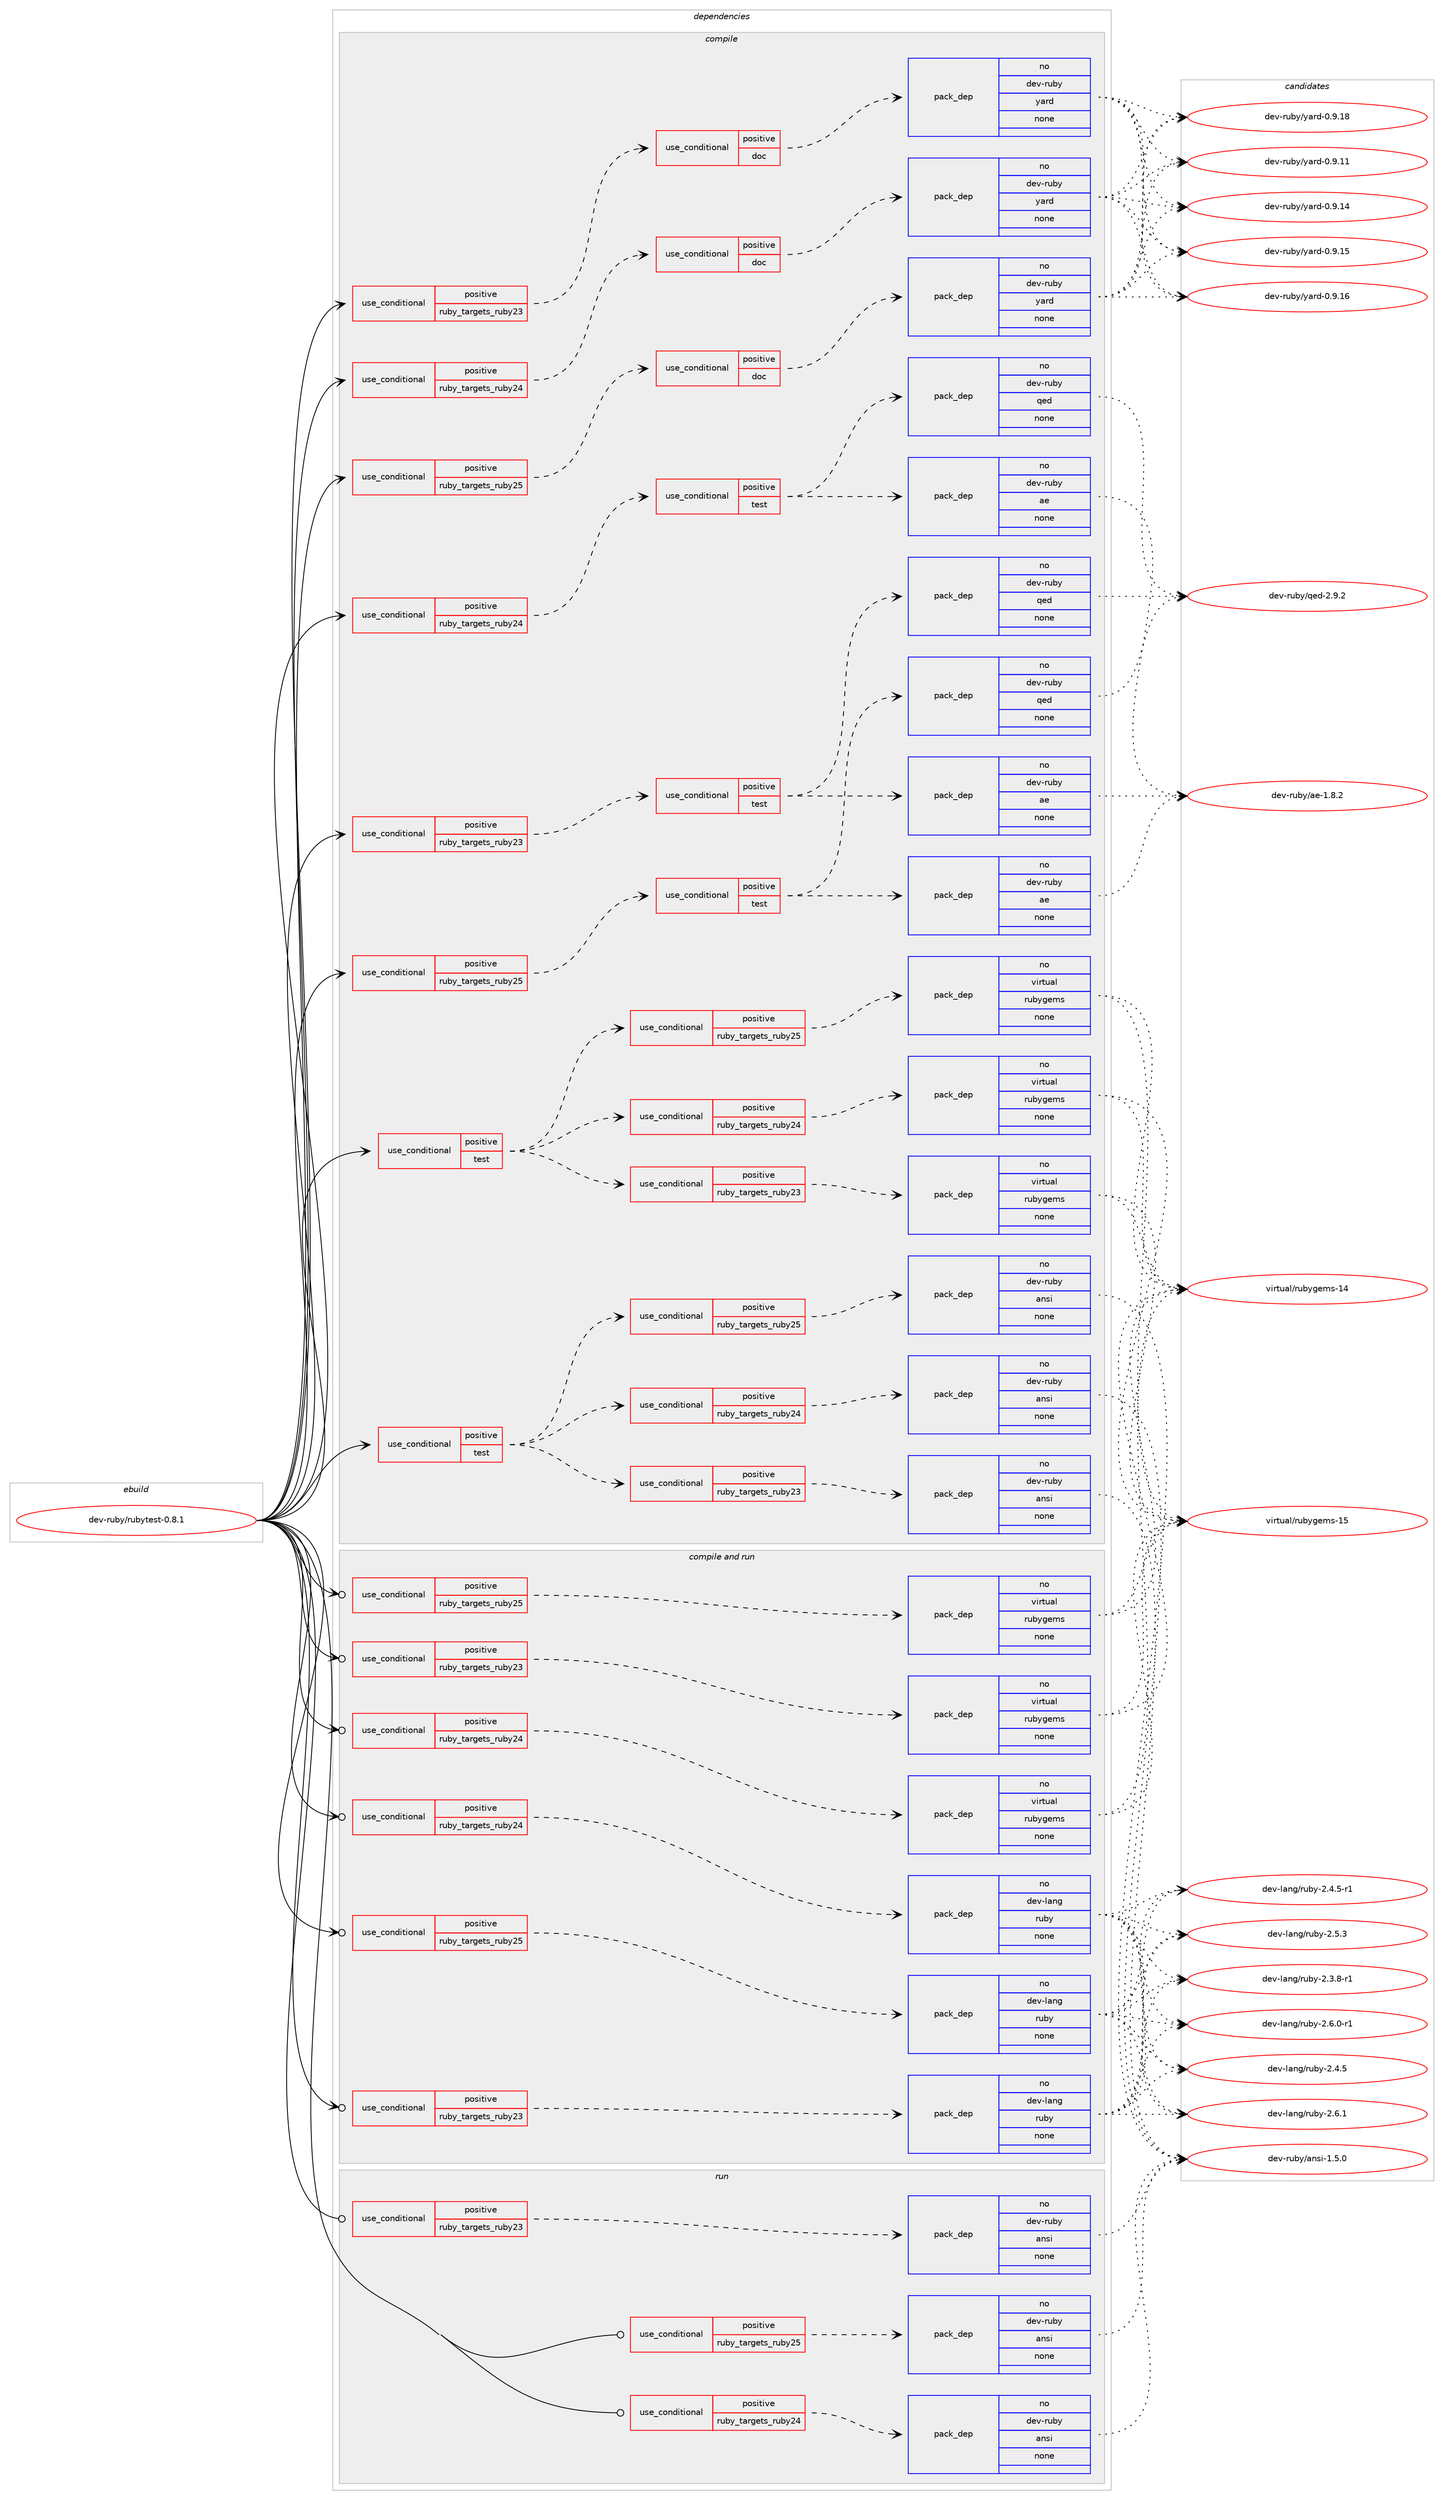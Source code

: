 digraph prolog {

# *************
# Graph options
# *************

newrank=true;
concentrate=true;
compound=true;
graph [rankdir=LR,fontname=Helvetica,fontsize=10,ranksep=1.5];#, ranksep=2.5, nodesep=0.2];
edge  [arrowhead=vee];
node  [fontname=Helvetica,fontsize=10];

# **********
# The ebuild
# **********

subgraph cluster_leftcol {
color=gray;
rank=same;
label=<<i>ebuild</i>>;
id [label="dev-ruby/rubytest-0.8.1", color=red, width=4, href="../dev-ruby/rubytest-0.8.1.svg"];
}

# ****************
# The dependencies
# ****************

subgraph cluster_midcol {
color=gray;
label=<<i>dependencies</i>>;
subgraph cluster_compile {
fillcolor="#eeeeee";
style=filled;
label=<<i>compile</i>>;
subgraph cond416880 {
dependency1526785 [label=<<TABLE BORDER="0" CELLBORDER="1" CELLSPACING="0" CELLPADDING="4"><TR><TD ROWSPAN="3" CELLPADDING="10">use_conditional</TD></TR><TR><TD>positive</TD></TR><TR><TD>ruby_targets_ruby23</TD></TR></TABLE>>, shape=none, color=red];
subgraph cond416881 {
dependency1526786 [label=<<TABLE BORDER="0" CELLBORDER="1" CELLSPACING="0" CELLPADDING="4"><TR><TD ROWSPAN="3" CELLPADDING="10">use_conditional</TD></TR><TR><TD>positive</TD></TR><TR><TD>doc</TD></TR></TABLE>>, shape=none, color=red];
subgraph pack1086399 {
dependency1526787 [label=<<TABLE BORDER="0" CELLBORDER="1" CELLSPACING="0" CELLPADDING="4" WIDTH="220"><TR><TD ROWSPAN="6" CELLPADDING="30">pack_dep</TD></TR><TR><TD WIDTH="110">no</TD></TR><TR><TD>dev-ruby</TD></TR><TR><TD>yard</TD></TR><TR><TD>none</TD></TR><TR><TD></TD></TR></TABLE>>, shape=none, color=blue];
}
dependency1526786:e -> dependency1526787:w [weight=20,style="dashed",arrowhead="vee"];
}
dependency1526785:e -> dependency1526786:w [weight=20,style="dashed",arrowhead="vee"];
}
id:e -> dependency1526785:w [weight=20,style="solid",arrowhead="vee"];
subgraph cond416882 {
dependency1526788 [label=<<TABLE BORDER="0" CELLBORDER="1" CELLSPACING="0" CELLPADDING="4"><TR><TD ROWSPAN="3" CELLPADDING="10">use_conditional</TD></TR><TR><TD>positive</TD></TR><TR><TD>ruby_targets_ruby23</TD></TR></TABLE>>, shape=none, color=red];
subgraph cond416883 {
dependency1526789 [label=<<TABLE BORDER="0" CELLBORDER="1" CELLSPACING="0" CELLPADDING="4"><TR><TD ROWSPAN="3" CELLPADDING="10">use_conditional</TD></TR><TR><TD>positive</TD></TR><TR><TD>test</TD></TR></TABLE>>, shape=none, color=red];
subgraph pack1086400 {
dependency1526790 [label=<<TABLE BORDER="0" CELLBORDER="1" CELLSPACING="0" CELLPADDING="4" WIDTH="220"><TR><TD ROWSPAN="6" CELLPADDING="30">pack_dep</TD></TR><TR><TD WIDTH="110">no</TD></TR><TR><TD>dev-ruby</TD></TR><TR><TD>ae</TD></TR><TR><TD>none</TD></TR><TR><TD></TD></TR></TABLE>>, shape=none, color=blue];
}
dependency1526789:e -> dependency1526790:w [weight=20,style="dashed",arrowhead="vee"];
subgraph pack1086401 {
dependency1526791 [label=<<TABLE BORDER="0" CELLBORDER="1" CELLSPACING="0" CELLPADDING="4" WIDTH="220"><TR><TD ROWSPAN="6" CELLPADDING="30">pack_dep</TD></TR><TR><TD WIDTH="110">no</TD></TR><TR><TD>dev-ruby</TD></TR><TR><TD>qed</TD></TR><TR><TD>none</TD></TR><TR><TD></TD></TR></TABLE>>, shape=none, color=blue];
}
dependency1526789:e -> dependency1526791:w [weight=20,style="dashed",arrowhead="vee"];
}
dependency1526788:e -> dependency1526789:w [weight=20,style="dashed",arrowhead="vee"];
}
id:e -> dependency1526788:w [weight=20,style="solid",arrowhead="vee"];
subgraph cond416884 {
dependency1526792 [label=<<TABLE BORDER="0" CELLBORDER="1" CELLSPACING="0" CELLPADDING="4"><TR><TD ROWSPAN="3" CELLPADDING="10">use_conditional</TD></TR><TR><TD>positive</TD></TR><TR><TD>ruby_targets_ruby24</TD></TR></TABLE>>, shape=none, color=red];
subgraph cond416885 {
dependency1526793 [label=<<TABLE BORDER="0" CELLBORDER="1" CELLSPACING="0" CELLPADDING="4"><TR><TD ROWSPAN="3" CELLPADDING="10">use_conditional</TD></TR><TR><TD>positive</TD></TR><TR><TD>doc</TD></TR></TABLE>>, shape=none, color=red];
subgraph pack1086402 {
dependency1526794 [label=<<TABLE BORDER="0" CELLBORDER="1" CELLSPACING="0" CELLPADDING="4" WIDTH="220"><TR><TD ROWSPAN="6" CELLPADDING="30">pack_dep</TD></TR><TR><TD WIDTH="110">no</TD></TR><TR><TD>dev-ruby</TD></TR><TR><TD>yard</TD></TR><TR><TD>none</TD></TR><TR><TD></TD></TR></TABLE>>, shape=none, color=blue];
}
dependency1526793:e -> dependency1526794:w [weight=20,style="dashed",arrowhead="vee"];
}
dependency1526792:e -> dependency1526793:w [weight=20,style="dashed",arrowhead="vee"];
}
id:e -> dependency1526792:w [weight=20,style="solid",arrowhead="vee"];
subgraph cond416886 {
dependency1526795 [label=<<TABLE BORDER="0" CELLBORDER="1" CELLSPACING="0" CELLPADDING="4"><TR><TD ROWSPAN="3" CELLPADDING="10">use_conditional</TD></TR><TR><TD>positive</TD></TR><TR><TD>ruby_targets_ruby24</TD></TR></TABLE>>, shape=none, color=red];
subgraph cond416887 {
dependency1526796 [label=<<TABLE BORDER="0" CELLBORDER="1" CELLSPACING="0" CELLPADDING="4"><TR><TD ROWSPAN="3" CELLPADDING="10">use_conditional</TD></TR><TR><TD>positive</TD></TR><TR><TD>test</TD></TR></TABLE>>, shape=none, color=red];
subgraph pack1086403 {
dependency1526797 [label=<<TABLE BORDER="0" CELLBORDER="1" CELLSPACING="0" CELLPADDING="4" WIDTH="220"><TR><TD ROWSPAN="6" CELLPADDING="30">pack_dep</TD></TR><TR><TD WIDTH="110">no</TD></TR><TR><TD>dev-ruby</TD></TR><TR><TD>ae</TD></TR><TR><TD>none</TD></TR><TR><TD></TD></TR></TABLE>>, shape=none, color=blue];
}
dependency1526796:e -> dependency1526797:w [weight=20,style="dashed",arrowhead="vee"];
subgraph pack1086404 {
dependency1526798 [label=<<TABLE BORDER="0" CELLBORDER="1" CELLSPACING="0" CELLPADDING="4" WIDTH="220"><TR><TD ROWSPAN="6" CELLPADDING="30">pack_dep</TD></TR><TR><TD WIDTH="110">no</TD></TR><TR><TD>dev-ruby</TD></TR><TR><TD>qed</TD></TR><TR><TD>none</TD></TR><TR><TD></TD></TR></TABLE>>, shape=none, color=blue];
}
dependency1526796:e -> dependency1526798:w [weight=20,style="dashed",arrowhead="vee"];
}
dependency1526795:e -> dependency1526796:w [weight=20,style="dashed",arrowhead="vee"];
}
id:e -> dependency1526795:w [weight=20,style="solid",arrowhead="vee"];
subgraph cond416888 {
dependency1526799 [label=<<TABLE BORDER="0" CELLBORDER="1" CELLSPACING="0" CELLPADDING="4"><TR><TD ROWSPAN="3" CELLPADDING="10">use_conditional</TD></TR><TR><TD>positive</TD></TR><TR><TD>ruby_targets_ruby25</TD></TR></TABLE>>, shape=none, color=red];
subgraph cond416889 {
dependency1526800 [label=<<TABLE BORDER="0" CELLBORDER="1" CELLSPACING="0" CELLPADDING="4"><TR><TD ROWSPAN="3" CELLPADDING="10">use_conditional</TD></TR><TR><TD>positive</TD></TR><TR><TD>doc</TD></TR></TABLE>>, shape=none, color=red];
subgraph pack1086405 {
dependency1526801 [label=<<TABLE BORDER="0" CELLBORDER="1" CELLSPACING="0" CELLPADDING="4" WIDTH="220"><TR><TD ROWSPAN="6" CELLPADDING="30">pack_dep</TD></TR><TR><TD WIDTH="110">no</TD></TR><TR><TD>dev-ruby</TD></TR><TR><TD>yard</TD></TR><TR><TD>none</TD></TR><TR><TD></TD></TR></TABLE>>, shape=none, color=blue];
}
dependency1526800:e -> dependency1526801:w [weight=20,style="dashed",arrowhead="vee"];
}
dependency1526799:e -> dependency1526800:w [weight=20,style="dashed",arrowhead="vee"];
}
id:e -> dependency1526799:w [weight=20,style="solid",arrowhead="vee"];
subgraph cond416890 {
dependency1526802 [label=<<TABLE BORDER="0" CELLBORDER="1" CELLSPACING="0" CELLPADDING="4"><TR><TD ROWSPAN="3" CELLPADDING="10">use_conditional</TD></TR><TR><TD>positive</TD></TR><TR><TD>ruby_targets_ruby25</TD></TR></TABLE>>, shape=none, color=red];
subgraph cond416891 {
dependency1526803 [label=<<TABLE BORDER="0" CELLBORDER="1" CELLSPACING="0" CELLPADDING="4"><TR><TD ROWSPAN="3" CELLPADDING="10">use_conditional</TD></TR><TR><TD>positive</TD></TR><TR><TD>test</TD></TR></TABLE>>, shape=none, color=red];
subgraph pack1086406 {
dependency1526804 [label=<<TABLE BORDER="0" CELLBORDER="1" CELLSPACING="0" CELLPADDING="4" WIDTH="220"><TR><TD ROWSPAN="6" CELLPADDING="30">pack_dep</TD></TR><TR><TD WIDTH="110">no</TD></TR><TR><TD>dev-ruby</TD></TR><TR><TD>ae</TD></TR><TR><TD>none</TD></TR><TR><TD></TD></TR></TABLE>>, shape=none, color=blue];
}
dependency1526803:e -> dependency1526804:w [weight=20,style="dashed",arrowhead="vee"];
subgraph pack1086407 {
dependency1526805 [label=<<TABLE BORDER="0" CELLBORDER="1" CELLSPACING="0" CELLPADDING="4" WIDTH="220"><TR><TD ROWSPAN="6" CELLPADDING="30">pack_dep</TD></TR><TR><TD WIDTH="110">no</TD></TR><TR><TD>dev-ruby</TD></TR><TR><TD>qed</TD></TR><TR><TD>none</TD></TR><TR><TD></TD></TR></TABLE>>, shape=none, color=blue];
}
dependency1526803:e -> dependency1526805:w [weight=20,style="dashed",arrowhead="vee"];
}
dependency1526802:e -> dependency1526803:w [weight=20,style="dashed",arrowhead="vee"];
}
id:e -> dependency1526802:w [weight=20,style="solid",arrowhead="vee"];
subgraph cond416892 {
dependency1526806 [label=<<TABLE BORDER="0" CELLBORDER="1" CELLSPACING="0" CELLPADDING="4"><TR><TD ROWSPAN="3" CELLPADDING="10">use_conditional</TD></TR><TR><TD>positive</TD></TR><TR><TD>test</TD></TR></TABLE>>, shape=none, color=red];
subgraph cond416893 {
dependency1526807 [label=<<TABLE BORDER="0" CELLBORDER="1" CELLSPACING="0" CELLPADDING="4"><TR><TD ROWSPAN="3" CELLPADDING="10">use_conditional</TD></TR><TR><TD>positive</TD></TR><TR><TD>ruby_targets_ruby23</TD></TR></TABLE>>, shape=none, color=red];
subgraph pack1086408 {
dependency1526808 [label=<<TABLE BORDER="0" CELLBORDER="1" CELLSPACING="0" CELLPADDING="4" WIDTH="220"><TR><TD ROWSPAN="6" CELLPADDING="30">pack_dep</TD></TR><TR><TD WIDTH="110">no</TD></TR><TR><TD>dev-ruby</TD></TR><TR><TD>ansi</TD></TR><TR><TD>none</TD></TR><TR><TD></TD></TR></TABLE>>, shape=none, color=blue];
}
dependency1526807:e -> dependency1526808:w [weight=20,style="dashed",arrowhead="vee"];
}
dependency1526806:e -> dependency1526807:w [weight=20,style="dashed",arrowhead="vee"];
subgraph cond416894 {
dependency1526809 [label=<<TABLE BORDER="0" CELLBORDER="1" CELLSPACING="0" CELLPADDING="4"><TR><TD ROWSPAN="3" CELLPADDING="10">use_conditional</TD></TR><TR><TD>positive</TD></TR><TR><TD>ruby_targets_ruby24</TD></TR></TABLE>>, shape=none, color=red];
subgraph pack1086409 {
dependency1526810 [label=<<TABLE BORDER="0" CELLBORDER="1" CELLSPACING="0" CELLPADDING="4" WIDTH="220"><TR><TD ROWSPAN="6" CELLPADDING="30">pack_dep</TD></TR><TR><TD WIDTH="110">no</TD></TR><TR><TD>dev-ruby</TD></TR><TR><TD>ansi</TD></TR><TR><TD>none</TD></TR><TR><TD></TD></TR></TABLE>>, shape=none, color=blue];
}
dependency1526809:e -> dependency1526810:w [weight=20,style="dashed",arrowhead="vee"];
}
dependency1526806:e -> dependency1526809:w [weight=20,style="dashed",arrowhead="vee"];
subgraph cond416895 {
dependency1526811 [label=<<TABLE BORDER="0" CELLBORDER="1" CELLSPACING="0" CELLPADDING="4"><TR><TD ROWSPAN="3" CELLPADDING="10">use_conditional</TD></TR><TR><TD>positive</TD></TR><TR><TD>ruby_targets_ruby25</TD></TR></TABLE>>, shape=none, color=red];
subgraph pack1086410 {
dependency1526812 [label=<<TABLE BORDER="0" CELLBORDER="1" CELLSPACING="0" CELLPADDING="4" WIDTH="220"><TR><TD ROWSPAN="6" CELLPADDING="30">pack_dep</TD></TR><TR><TD WIDTH="110">no</TD></TR><TR><TD>dev-ruby</TD></TR><TR><TD>ansi</TD></TR><TR><TD>none</TD></TR><TR><TD></TD></TR></TABLE>>, shape=none, color=blue];
}
dependency1526811:e -> dependency1526812:w [weight=20,style="dashed",arrowhead="vee"];
}
dependency1526806:e -> dependency1526811:w [weight=20,style="dashed",arrowhead="vee"];
}
id:e -> dependency1526806:w [weight=20,style="solid",arrowhead="vee"];
subgraph cond416896 {
dependency1526813 [label=<<TABLE BORDER="0" CELLBORDER="1" CELLSPACING="0" CELLPADDING="4"><TR><TD ROWSPAN="3" CELLPADDING="10">use_conditional</TD></TR><TR><TD>positive</TD></TR><TR><TD>test</TD></TR></TABLE>>, shape=none, color=red];
subgraph cond416897 {
dependency1526814 [label=<<TABLE BORDER="0" CELLBORDER="1" CELLSPACING="0" CELLPADDING="4"><TR><TD ROWSPAN="3" CELLPADDING="10">use_conditional</TD></TR><TR><TD>positive</TD></TR><TR><TD>ruby_targets_ruby23</TD></TR></TABLE>>, shape=none, color=red];
subgraph pack1086411 {
dependency1526815 [label=<<TABLE BORDER="0" CELLBORDER="1" CELLSPACING="0" CELLPADDING="4" WIDTH="220"><TR><TD ROWSPAN="6" CELLPADDING="30">pack_dep</TD></TR><TR><TD WIDTH="110">no</TD></TR><TR><TD>virtual</TD></TR><TR><TD>rubygems</TD></TR><TR><TD>none</TD></TR><TR><TD></TD></TR></TABLE>>, shape=none, color=blue];
}
dependency1526814:e -> dependency1526815:w [weight=20,style="dashed",arrowhead="vee"];
}
dependency1526813:e -> dependency1526814:w [weight=20,style="dashed",arrowhead="vee"];
subgraph cond416898 {
dependency1526816 [label=<<TABLE BORDER="0" CELLBORDER="1" CELLSPACING="0" CELLPADDING="4"><TR><TD ROWSPAN="3" CELLPADDING="10">use_conditional</TD></TR><TR><TD>positive</TD></TR><TR><TD>ruby_targets_ruby24</TD></TR></TABLE>>, shape=none, color=red];
subgraph pack1086412 {
dependency1526817 [label=<<TABLE BORDER="0" CELLBORDER="1" CELLSPACING="0" CELLPADDING="4" WIDTH="220"><TR><TD ROWSPAN="6" CELLPADDING="30">pack_dep</TD></TR><TR><TD WIDTH="110">no</TD></TR><TR><TD>virtual</TD></TR><TR><TD>rubygems</TD></TR><TR><TD>none</TD></TR><TR><TD></TD></TR></TABLE>>, shape=none, color=blue];
}
dependency1526816:e -> dependency1526817:w [weight=20,style="dashed",arrowhead="vee"];
}
dependency1526813:e -> dependency1526816:w [weight=20,style="dashed",arrowhead="vee"];
subgraph cond416899 {
dependency1526818 [label=<<TABLE BORDER="0" CELLBORDER="1" CELLSPACING="0" CELLPADDING="4"><TR><TD ROWSPAN="3" CELLPADDING="10">use_conditional</TD></TR><TR><TD>positive</TD></TR><TR><TD>ruby_targets_ruby25</TD></TR></TABLE>>, shape=none, color=red];
subgraph pack1086413 {
dependency1526819 [label=<<TABLE BORDER="0" CELLBORDER="1" CELLSPACING="0" CELLPADDING="4" WIDTH="220"><TR><TD ROWSPAN="6" CELLPADDING="30">pack_dep</TD></TR><TR><TD WIDTH="110">no</TD></TR><TR><TD>virtual</TD></TR><TR><TD>rubygems</TD></TR><TR><TD>none</TD></TR><TR><TD></TD></TR></TABLE>>, shape=none, color=blue];
}
dependency1526818:e -> dependency1526819:w [weight=20,style="dashed",arrowhead="vee"];
}
dependency1526813:e -> dependency1526818:w [weight=20,style="dashed",arrowhead="vee"];
}
id:e -> dependency1526813:w [weight=20,style="solid",arrowhead="vee"];
}
subgraph cluster_compileandrun {
fillcolor="#eeeeee";
style=filled;
label=<<i>compile and run</i>>;
subgraph cond416900 {
dependency1526820 [label=<<TABLE BORDER="0" CELLBORDER="1" CELLSPACING="0" CELLPADDING="4"><TR><TD ROWSPAN="3" CELLPADDING="10">use_conditional</TD></TR><TR><TD>positive</TD></TR><TR><TD>ruby_targets_ruby23</TD></TR></TABLE>>, shape=none, color=red];
subgraph pack1086414 {
dependency1526821 [label=<<TABLE BORDER="0" CELLBORDER="1" CELLSPACING="0" CELLPADDING="4" WIDTH="220"><TR><TD ROWSPAN="6" CELLPADDING="30">pack_dep</TD></TR><TR><TD WIDTH="110">no</TD></TR><TR><TD>dev-lang</TD></TR><TR><TD>ruby</TD></TR><TR><TD>none</TD></TR><TR><TD></TD></TR></TABLE>>, shape=none, color=blue];
}
dependency1526820:e -> dependency1526821:w [weight=20,style="dashed",arrowhead="vee"];
}
id:e -> dependency1526820:w [weight=20,style="solid",arrowhead="odotvee"];
subgraph cond416901 {
dependency1526822 [label=<<TABLE BORDER="0" CELLBORDER="1" CELLSPACING="0" CELLPADDING="4"><TR><TD ROWSPAN="3" CELLPADDING="10">use_conditional</TD></TR><TR><TD>positive</TD></TR><TR><TD>ruby_targets_ruby23</TD></TR></TABLE>>, shape=none, color=red];
subgraph pack1086415 {
dependency1526823 [label=<<TABLE BORDER="0" CELLBORDER="1" CELLSPACING="0" CELLPADDING="4" WIDTH="220"><TR><TD ROWSPAN="6" CELLPADDING="30">pack_dep</TD></TR><TR><TD WIDTH="110">no</TD></TR><TR><TD>virtual</TD></TR><TR><TD>rubygems</TD></TR><TR><TD>none</TD></TR><TR><TD></TD></TR></TABLE>>, shape=none, color=blue];
}
dependency1526822:e -> dependency1526823:w [weight=20,style="dashed",arrowhead="vee"];
}
id:e -> dependency1526822:w [weight=20,style="solid",arrowhead="odotvee"];
subgraph cond416902 {
dependency1526824 [label=<<TABLE BORDER="0" CELLBORDER="1" CELLSPACING="0" CELLPADDING="4"><TR><TD ROWSPAN="3" CELLPADDING="10">use_conditional</TD></TR><TR><TD>positive</TD></TR><TR><TD>ruby_targets_ruby24</TD></TR></TABLE>>, shape=none, color=red];
subgraph pack1086416 {
dependency1526825 [label=<<TABLE BORDER="0" CELLBORDER="1" CELLSPACING="0" CELLPADDING="4" WIDTH="220"><TR><TD ROWSPAN="6" CELLPADDING="30">pack_dep</TD></TR><TR><TD WIDTH="110">no</TD></TR><TR><TD>dev-lang</TD></TR><TR><TD>ruby</TD></TR><TR><TD>none</TD></TR><TR><TD></TD></TR></TABLE>>, shape=none, color=blue];
}
dependency1526824:e -> dependency1526825:w [weight=20,style="dashed",arrowhead="vee"];
}
id:e -> dependency1526824:w [weight=20,style="solid",arrowhead="odotvee"];
subgraph cond416903 {
dependency1526826 [label=<<TABLE BORDER="0" CELLBORDER="1" CELLSPACING="0" CELLPADDING="4"><TR><TD ROWSPAN="3" CELLPADDING="10">use_conditional</TD></TR><TR><TD>positive</TD></TR><TR><TD>ruby_targets_ruby24</TD></TR></TABLE>>, shape=none, color=red];
subgraph pack1086417 {
dependency1526827 [label=<<TABLE BORDER="0" CELLBORDER="1" CELLSPACING="0" CELLPADDING="4" WIDTH="220"><TR><TD ROWSPAN="6" CELLPADDING="30">pack_dep</TD></TR><TR><TD WIDTH="110">no</TD></TR><TR><TD>virtual</TD></TR><TR><TD>rubygems</TD></TR><TR><TD>none</TD></TR><TR><TD></TD></TR></TABLE>>, shape=none, color=blue];
}
dependency1526826:e -> dependency1526827:w [weight=20,style="dashed",arrowhead="vee"];
}
id:e -> dependency1526826:w [weight=20,style="solid",arrowhead="odotvee"];
subgraph cond416904 {
dependency1526828 [label=<<TABLE BORDER="0" CELLBORDER="1" CELLSPACING="0" CELLPADDING="4"><TR><TD ROWSPAN="3" CELLPADDING="10">use_conditional</TD></TR><TR><TD>positive</TD></TR><TR><TD>ruby_targets_ruby25</TD></TR></TABLE>>, shape=none, color=red];
subgraph pack1086418 {
dependency1526829 [label=<<TABLE BORDER="0" CELLBORDER="1" CELLSPACING="0" CELLPADDING="4" WIDTH="220"><TR><TD ROWSPAN="6" CELLPADDING="30">pack_dep</TD></TR><TR><TD WIDTH="110">no</TD></TR><TR><TD>dev-lang</TD></TR><TR><TD>ruby</TD></TR><TR><TD>none</TD></TR><TR><TD></TD></TR></TABLE>>, shape=none, color=blue];
}
dependency1526828:e -> dependency1526829:w [weight=20,style="dashed",arrowhead="vee"];
}
id:e -> dependency1526828:w [weight=20,style="solid",arrowhead="odotvee"];
subgraph cond416905 {
dependency1526830 [label=<<TABLE BORDER="0" CELLBORDER="1" CELLSPACING="0" CELLPADDING="4"><TR><TD ROWSPAN="3" CELLPADDING="10">use_conditional</TD></TR><TR><TD>positive</TD></TR><TR><TD>ruby_targets_ruby25</TD></TR></TABLE>>, shape=none, color=red];
subgraph pack1086419 {
dependency1526831 [label=<<TABLE BORDER="0" CELLBORDER="1" CELLSPACING="0" CELLPADDING="4" WIDTH="220"><TR><TD ROWSPAN="6" CELLPADDING="30">pack_dep</TD></TR><TR><TD WIDTH="110">no</TD></TR><TR><TD>virtual</TD></TR><TR><TD>rubygems</TD></TR><TR><TD>none</TD></TR><TR><TD></TD></TR></TABLE>>, shape=none, color=blue];
}
dependency1526830:e -> dependency1526831:w [weight=20,style="dashed",arrowhead="vee"];
}
id:e -> dependency1526830:w [weight=20,style="solid",arrowhead="odotvee"];
}
subgraph cluster_run {
fillcolor="#eeeeee";
style=filled;
label=<<i>run</i>>;
subgraph cond416906 {
dependency1526832 [label=<<TABLE BORDER="0" CELLBORDER="1" CELLSPACING="0" CELLPADDING="4"><TR><TD ROWSPAN="3" CELLPADDING="10">use_conditional</TD></TR><TR><TD>positive</TD></TR><TR><TD>ruby_targets_ruby23</TD></TR></TABLE>>, shape=none, color=red];
subgraph pack1086420 {
dependency1526833 [label=<<TABLE BORDER="0" CELLBORDER="1" CELLSPACING="0" CELLPADDING="4" WIDTH="220"><TR><TD ROWSPAN="6" CELLPADDING="30">pack_dep</TD></TR><TR><TD WIDTH="110">no</TD></TR><TR><TD>dev-ruby</TD></TR><TR><TD>ansi</TD></TR><TR><TD>none</TD></TR><TR><TD></TD></TR></TABLE>>, shape=none, color=blue];
}
dependency1526832:e -> dependency1526833:w [weight=20,style="dashed",arrowhead="vee"];
}
id:e -> dependency1526832:w [weight=20,style="solid",arrowhead="odot"];
subgraph cond416907 {
dependency1526834 [label=<<TABLE BORDER="0" CELLBORDER="1" CELLSPACING="0" CELLPADDING="4"><TR><TD ROWSPAN="3" CELLPADDING="10">use_conditional</TD></TR><TR><TD>positive</TD></TR><TR><TD>ruby_targets_ruby24</TD></TR></TABLE>>, shape=none, color=red];
subgraph pack1086421 {
dependency1526835 [label=<<TABLE BORDER="0" CELLBORDER="1" CELLSPACING="0" CELLPADDING="4" WIDTH="220"><TR><TD ROWSPAN="6" CELLPADDING="30">pack_dep</TD></TR><TR><TD WIDTH="110">no</TD></TR><TR><TD>dev-ruby</TD></TR><TR><TD>ansi</TD></TR><TR><TD>none</TD></TR><TR><TD></TD></TR></TABLE>>, shape=none, color=blue];
}
dependency1526834:e -> dependency1526835:w [weight=20,style="dashed",arrowhead="vee"];
}
id:e -> dependency1526834:w [weight=20,style="solid",arrowhead="odot"];
subgraph cond416908 {
dependency1526836 [label=<<TABLE BORDER="0" CELLBORDER="1" CELLSPACING="0" CELLPADDING="4"><TR><TD ROWSPAN="3" CELLPADDING="10">use_conditional</TD></TR><TR><TD>positive</TD></TR><TR><TD>ruby_targets_ruby25</TD></TR></TABLE>>, shape=none, color=red];
subgraph pack1086422 {
dependency1526837 [label=<<TABLE BORDER="0" CELLBORDER="1" CELLSPACING="0" CELLPADDING="4" WIDTH="220"><TR><TD ROWSPAN="6" CELLPADDING="30">pack_dep</TD></TR><TR><TD WIDTH="110">no</TD></TR><TR><TD>dev-ruby</TD></TR><TR><TD>ansi</TD></TR><TR><TD>none</TD></TR><TR><TD></TD></TR></TABLE>>, shape=none, color=blue];
}
dependency1526836:e -> dependency1526837:w [weight=20,style="dashed",arrowhead="vee"];
}
id:e -> dependency1526836:w [weight=20,style="solid",arrowhead="odot"];
}
}

# **************
# The candidates
# **************

subgraph cluster_choices {
rank=same;
color=gray;
label=<<i>candidates</i>>;

subgraph choice1086399 {
color=black;
nodesep=1;
choice1001011184511411798121471219711410045484657464949 [label="dev-ruby/yard-0.9.11", color=red, width=4,href="../dev-ruby/yard-0.9.11.svg"];
choice1001011184511411798121471219711410045484657464952 [label="dev-ruby/yard-0.9.14", color=red, width=4,href="../dev-ruby/yard-0.9.14.svg"];
choice1001011184511411798121471219711410045484657464953 [label="dev-ruby/yard-0.9.15", color=red, width=4,href="../dev-ruby/yard-0.9.15.svg"];
choice1001011184511411798121471219711410045484657464954 [label="dev-ruby/yard-0.9.16", color=red, width=4,href="../dev-ruby/yard-0.9.16.svg"];
choice1001011184511411798121471219711410045484657464956 [label="dev-ruby/yard-0.9.18", color=red, width=4,href="../dev-ruby/yard-0.9.18.svg"];
dependency1526787:e -> choice1001011184511411798121471219711410045484657464949:w [style=dotted,weight="100"];
dependency1526787:e -> choice1001011184511411798121471219711410045484657464952:w [style=dotted,weight="100"];
dependency1526787:e -> choice1001011184511411798121471219711410045484657464953:w [style=dotted,weight="100"];
dependency1526787:e -> choice1001011184511411798121471219711410045484657464954:w [style=dotted,weight="100"];
dependency1526787:e -> choice1001011184511411798121471219711410045484657464956:w [style=dotted,weight="100"];
}
subgraph choice1086400 {
color=black;
nodesep=1;
choice10010111845114117981214797101454946564650 [label="dev-ruby/ae-1.8.2", color=red, width=4,href="../dev-ruby/ae-1.8.2.svg"];
dependency1526790:e -> choice10010111845114117981214797101454946564650:w [style=dotted,weight="100"];
}
subgraph choice1086401 {
color=black;
nodesep=1;
choice100101118451141179812147113101100455046574650 [label="dev-ruby/qed-2.9.2", color=red, width=4,href="../dev-ruby/qed-2.9.2.svg"];
dependency1526791:e -> choice100101118451141179812147113101100455046574650:w [style=dotted,weight="100"];
}
subgraph choice1086402 {
color=black;
nodesep=1;
choice1001011184511411798121471219711410045484657464949 [label="dev-ruby/yard-0.9.11", color=red, width=4,href="../dev-ruby/yard-0.9.11.svg"];
choice1001011184511411798121471219711410045484657464952 [label="dev-ruby/yard-0.9.14", color=red, width=4,href="../dev-ruby/yard-0.9.14.svg"];
choice1001011184511411798121471219711410045484657464953 [label="dev-ruby/yard-0.9.15", color=red, width=4,href="../dev-ruby/yard-0.9.15.svg"];
choice1001011184511411798121471219711410045484657464954 [label="dev-ruby/yard-0.9.16", color=red, width=4,href="../dev-ruby/yard-0.9.16.svg"];
choice1001011184511411798121471219711410045484657464956 [label="dev-ruby/yard-0.9.18", color=red, width=4,href="../dev-ruby/yard-0.9.18.svg"];
dependency1526794:e -> choice1001011184511411798121471219711410045484657464949:w [style=dotted,weight="100"];
dependency1526794:e -> choice1001011184511411798121471219711410045484657464952:w [style=dotted,weight="100"];
dependency1526794:e -> choice1001011184511411798121471219711410045484657464953:w [style=dotted,weight="100"];
dependency1526794:e -> choice1001011184511411798121471219711410045484657464954:w [style=dotted,weight="100"];
dependency1526794:e -> choice1001011184511411798121471219711410045484657464956:w [style=dotted,weight="100"];
}
subgraph choice1086403 {
color=black;
nodesep=1;
choice10010111845114117981214797101454946564650 [label="dev-ruby/ae-1.8.2", color=red, width=4,href="../dev-ruby/ae-1.8.2.svg"];
dependency1526797:e -> choice10010111845114117981214797101454946564650:w [style=dotted,weight="100"];
}
subgraph choice1086404 {
color=black;
nodesep=1;
choice100101118451141179812147113101100455046574650 [label="dev-ruby/qed-2.9.2", color=red, width=4,href="../dev-ruby/qed-2.9.2.svg"];
dependency1526798:e -> choice100101118451141179812147113101100455046574650:w [style=dotted,weight="100"];
}
subgraph choice1086405 {
color=black;
nodesep=1;
choice1001011184511411798121471219711410045484657464949 [label="dev-ruby/yard-0.9.11", color=red, width=4,href="../dev-ruby/yard-0.9.11.svg"];
choice1001011184511411798121471219711410045484657464952 [label="dev-ruby/yard-0.9.14", color=red, width=4,href="../dev-ruby/yard-0.9.14.svg"];
choice1001011184511411798121471219711410045484657464953 [label="dev-ruby/yard-0.9.15", color=red, width=4,href="../dev-ruby/yard-0.9.15.svg"];
choice1001011184511411798121471219711410045484657464954 [label="dev-ruby/yard-0.9.16", color=red, width=4,href="../dev-ruby/yard-0.9.16.svg"];
choice1001011184511411798121471219711410045484657464956 [label="dev-ruby/yard-0.9.18", color=red, width=4,href="../dev-ruby/yard-0.9.18.svg"];
dependency1526801:e -> choice1001011184511411798121471219711410045484657464949:w [style=dotted,weight="100"];
dependency1526801:e -> choice1001011184511411798121471219711410045484657464952:w [style=dotted,weight="100"];
dependency1526801:e -> choice1001011184511411798121471219711410045484657464953:w [style=dotted,weight="100"];
dependency1526801:e -> choice1001011184511411798121471219711410045484657464954:w [style=dotted,weight="100"];
dependency1526801:e -> choice1001011184511411798121471219711410045484657464956:w [style=dotted,weight="100"];
}
subgraph choice1086406 {
color=black;
nodesep=1;
choice10010111845114117981214797101454946564650 [label="dev-ruby/ae-1.8.2", color=red, width=4,href="../dev-ruby/ae-1.8.2.svg"];
dependency1526804:e -> choice10010111845114117981214797101454946564650:w [style=dotted,weight="100"];
}
subgraph choice1086407 {
color=black;
nodesep=1;
choice100101118451141179812147113101100455046574650 [label="dev-ruby/qed-2.9.2", color=red, width=4,href="../dev-ruby/qed-2.9.2.svg"];
dependency1526805:e -> choice100101118451141179812147113101100455046574650:w [style=dotted,weight="100"];
}
subgraph choice1086408 {
color=black;
nodesep=1;
choice10010111845114117981214797110115105454946534648 [label="dev-ruby/ansi-1.5.0", color=red, width=4,href="../dev-ruby/ansi-1.5.0.svg"];
dependency1526808:e -> choice10010111845114117981214797110115105454946534648:w [style=dotted,weight="100"];
}
subgraph choice1086409 {
color=black;
nodesep=1;
choice10010111845114117981214797110115105454946534648 [label="dev-ruby/ansi-1.5.0", color=red, width=4,href="../dev-ruby/ansi-1.5.0.svg"];
dependency1526810:e -> choice10010111845114117981214797110115105454946534648:w [style=dotted,weight="100"];
}
subgraph choice1086410 {
color=black;
nodesep=1;
choice10010111845114117981214797110115105454946534648 [label="dev-ruby/ansi-1.5.0", color=red, width=4,href="../dev-ruby/ansi-1.5.0.svg"];
dependency1526812:e -> choice10010111845114117981214797110115105454946534648:w [style=dotted,weight="100"];
}
subgraph choice1086411 {
color=black;
nodesep=1;
choice118105114116117971084711411798121103101109115454952 [label="virtual/rubygems-14", color=red, width=4,href="../virtual/rubygems-14.svg"];
choice118105114116117971084711411798121103101109115454953 [label="virtual/rubygems-15", color=red, width=4,href="../virtual/rubygems-15.svg"];
dependency1526815:e -> choice118105114116117971084711411798121103101109115454952:w [style=dotted,weight="100"];
dependency1526815:e -> choice118105114116117971084711411798121103101109115454953:w [style=dotted,weight="100"];
}
subgraph choice1086412 {
color=black;
nodesep=1;
choice118105114116117971084711411798121103101109115454952 [label="virtual/rubygems-14", color=red, width=4,href="../virtual/rubygems-14.svg"];
choice118105114116117971084711411798121103101109115454953 [label="virtual/rubygems-15", color=red, width=4,href="../virtual/rubygems-15.svg"];
dependency1526817:e -> choice118105114116117971084711411798121103101109115454952:w [style=dotted,weight="100"];
dependency1526817:e -> choice118105114116117971084711411798121103101109115454953:w [style=dotted,weight="100"];
}
subgraph choice1086413 {
color=black;
nodesep=1;
choice118105114116117971084711411798121103101109115454952 [label="virtual/rubygems-14", color=red, width=4,href="../virtual/rubygems-14.svg"];
choice118105114116117971084711411798121103101109115454953 [label="virtual/rubygems-15", color=red, width=4,href="../virtual/rubygems-15.svg"];
dependency1526819:e -> choice118105114116117971084711411798121103101109115454952:w [style=dotted,weight="100"];
dependency1526819:e -> choice118105114116117971084711411798121103101109115454953:w [style=dotted,weight="100"];
}
subgraph choice1086414 {
color=black;
nodesep=1;
choice100101118451089711010347114117981214550465146564511449 [label="dev-lang/ruby-2.3.8-r1", color=red, width=4,href="../dev-lang/ruby-2.3.8-r1.svg"];
choice10010111845108971101034711411798121455046524653 [label="dev-lang/ruby-2.4.5", color=red, width=4,href="../dev-lang/ruby-2.4.5.svg"];
choice100101118451089711010347114117981214550465246534511449 [label="dev-lang/ruby-2.4.5-r1", color=red, width=4,href="../dev-lang/ruby-2.4.5-r1.svg"];
choice10010111845108971101034711411798121455046534651 [label="dev-lang/ruby-2.5.3", color=red, width=4,href="../dev-lang/ruby-2.5.3.svg"];
choice100101118451089711010347114117981214550465446484511449 [label="dev-lang/ruby-2.6.0-r1", color=red, width=4,href="../dev-lang/ruby-2.6.0-r1.svg"];
choice10010111845108971101034711411798121455046544649 [label="dev-lang/ruby-2.6.1", color=red, width=4,href="../dev-lang/ruby-2.6.1.svg"];
dependency1526821:e -> choice100101118451089711010347114117981214550465146564511449:w [style=dotted,weight="100"];
dependency1526821:e -> choice10010111845108971101034711411798121455046524653:w [style=dotted,weight="100"];
dependency1526821:e -> choice100101118451089711010347114117981214550465246534511449:w [style=dotted,weight="100"];
dependency1526821:e -> choice10010111845108971101034711411798121455046534651:w [style=dotted,weight="100"];
dependency1526821:e -> choice100101118451089711010347114117981214550465446484511449:w [style=dotted,weight="100"];
dependency1526821:e -> choice10010111845108971101034711411798121455046544649:w [style=dotted,weight="100"];
}
subgraph choice1086415 {
color=black;
nodesep=1;
choice118105114116117971084711411798121103101109115454952 [label="virtual/rubygems-14", color=red, width=4,href="../virtual/rubygems-14.svg"];
choice118105114116117971084711411798121103101109115454953 [label="virtual/rubygems-15", color=red, width=4,href="../virtual/rubygems-15.svg"];
dependency1526823:e -> choice118105114116117971084711411798121103101109115454952:w [style=dotted,weight="100"];
dependency1526823:e -> choice118105114116117971084711411798121103101109115454953:w [style=dotted,weight="100"];
}
subgraph choice1086416 {
color=black;
nodesep=1;
choice100101118451089711010347114117981214550465146564511449 [label="dev-lang/ruby-2.3.8-r1", color=red, width=4,href="../dev-lang/ruby-2.3.8-r1.svg"];
choice10010111845108971101034711411798121455046524653 [label="dev-lang/ruby-2.4.5", color=red, width=4,href="../dev-lang/ruby-2.4.5.svg"];
choice100101118451089711010347114117981214550465246534511449 [label="dev-lang/ruby-2.4.5-r1", color=red, width=4,href="../dev-lang/ruby-2.4.5-r1.svg"];
choice10010111845108971101034711411798121455046534651 [label="dev-lang/ruby-2.5.3", color=red, width=4,href="../dev-lang/ruby-2.5.3.svg"];
choice100101118451089711010347114117981214550465446484511449 [label="dev-lang/ruby-2.6.0-r1", color=red, width=4,href="../dev-lang/ruby-2.6.0-r1.svg"];
choice10010111845108971101034711411798121455046544649 [label="dev-lang/ruby-2.6.1", color=red, width=4,href="../dev-lang/ruby-2.6.1.svg"];
dependency1526825:e -> choice100101118451089711010347114117981214550465146564511449:w [style=dotted,weight="100"];
dependency1526825:e -> choice10010111845108971101034711411798121455046524653:w [style=dotted,weight="100"];
dependency1526825:e -> choice100101118451089711010347114117981214550465246534511449:w [style=dotted,weight="100"];
dependency1526825:e -> choice10010111845108971101034711411798121455046534651:w [style=dotted,weight="100"];
dependency1526825:e -> choice100101118451089711010347114117981214550465446484511449:w [style=dotted,weight="100"];
dependency1526825:e -> choice10010111845108971101034711411798121455046544649:w [style=dotted,weight="100"];
}
subgraph choice1086417 {
color=black;
nodesep=1;
choice118105114116117971084711411798121103101109115454952 [label="virtual/rubygems-14", color=red, width=4,href="../virtual/rubygems-14.svg"];
choice118105114116117971084711411798121103101109115454953 [label="virtual/rubygems-15", color=red, width=4,href="../virtual/rubygems-15.svg"];
dependency1526827:e -> choice118105114116117971084711411798121103101109115454952:w [style=dotted,weight="100"];
dependency1526827:e -> choice118105114116117971084711411798121103101109115454953:w [style=dotted,weight="100"];
}
subgraph choice1086418 {
color=black;
nodesep=1;
choice100101118451089711010347114117981214550465146564511449 [label="dev-lang/ruby-2.3.8-r1", color=red, width=4,href="../dev-lang/ruby-2.3.8-r1.svg"];
choice10010111845108971101034711411798121455046524653 [label="dev-lang/ruby-2.4.5", color=red, width=4,href="../dev-lang/ruby-2.4.5.svg"];
choice100101118451089711010347114117981214550465246534511449 [label="dev-lang/ruby-2.4.5-r1", color=red, width=4,href="../dev-lang/ruby-2.4.5-r1.svg"];
choice10010111845108971101034711411798121455046534651 [label="dev-lang/ruby-2.5.3", color=red, width=4,href="../dev-lang/ruby-2.5.3.svg"];
choice100101118451089711010347114117981214550465446484511449 [label="dev-lang/ruby-2.6.0-r1", color=red, width=4,href="../dev-lang/ruby-2.6.0-r1.svg"];
choice10010111845108971101034711411798121455046544649 [label="dev-lang/ruby-2.6.1", color=red, width=4,href="../dev-lang/ruby-2.6.1.svg"];
dependency1526829:e -> choice100101118451089711010347114117981214550465146564511449:w [style=dotted,weight="100"];
dependency1526829:e -> choice10010111845108971101034711411798121455046524653:w [style=dotted,weight="100"];
dependency1526829:e -> choice100101118451089711010347114117981214550465246534511449:w [style=dotted,weight="100"];
dependency1526829:e -> choice10010111845108971101034711411798121455046534651:w [style=dotted,weight="100"];
dependency1526829:e -> choice100101118451089711010347114117981214550465446484511449:w [style=dotted,weight="100"];
dependency1526829:e -> choice10010111845108971101034711411798121455046544649:w [style=dotted,weight="100"];
}
subgraph choice1086419 {
color=black;
nodesep=1;
choice118105114116117971084711411798121103101109115454952 [label="virtual/rubygems-14", color=red, width=4,href="../virtual/rubygems-14.svg"];
choice118105114116117971084711411798121103101109115454953 [label="virtual/rubygems-15", color=red, width=4,href="../virtual/rubygems-15.svg"];
dependency1526831:e -> choice118105114116117971084711411798121103101109115454952:w [style=dotted,weight="100"];
dependency1526831:e -> choice118105114116117971084711411798121103101109115454953:w [style=dotted,weight="100"];
}
subgraph choice1086420 {
color=black;
nodesep=1;
choice10010111845114117981214797110115105454946534648 [label="dev-ruby/ansi-1.5.0", color=red, width=4,href="../dev-ruby/ansi-1.5.0.svg"];
dependency1526833:e -> choice10010111845114117981214797110115105454946534648:w [style=dotted,weight="100"];
}
subgraph choice1086421 {
color=black;
nodesep=1;
choice10010111845114117981214797110115105454946534648 [label="dev-ruby/ansi-1.5.0", color=red, width=4,href="../dev-ruby/ansi-1.5.0.svg"];
dependency1526835:e -> choice10010111845114117981214797110115105454946534648:w [style=dotted,weight="100"];
}
subgraph choice1086422 {
color=black;
nodesep=1;
choice10010111845114117981214797110115105454946534648 [label="dev-ruby/ansi-1.5.0", color=red, width=4,href="../dev-ruby/ansi-1.5.0.svg"];
dependency1526837:e -> choice10010111845114117981214797110115105454946534648:w [style=dotted,weight="100"];
}
}

}
